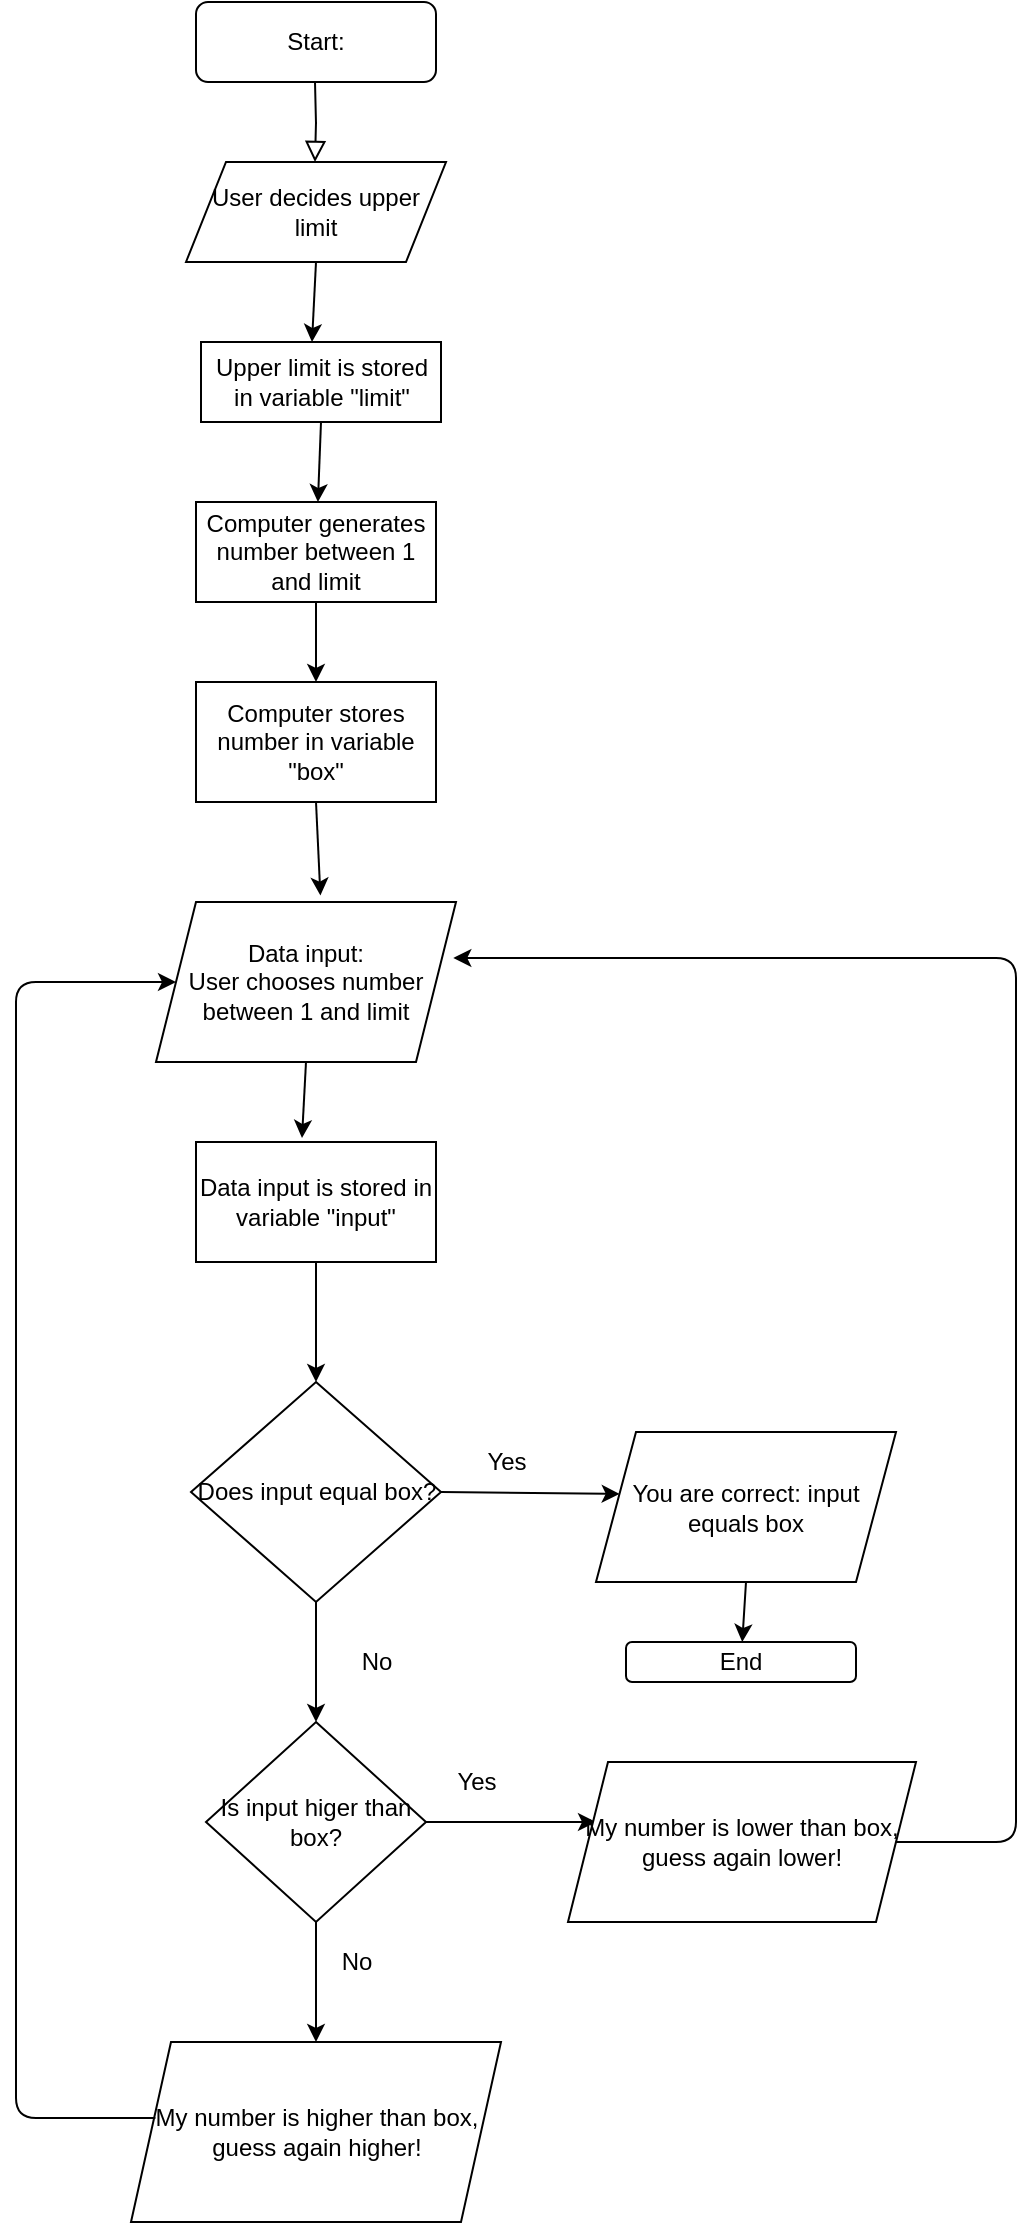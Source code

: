 <mxfile version="14.4.2" type="github"><diagram id="C5RBs43oDa-KdzZeNtuy" name="Page-1"><mxGraphModel dx="573" dy="533" grid="1" gridSize="10" guides="1" tooltips="1" connect="1" arrows="1" fold="1" page="1" pageScale="1" pageWidth="827" pageHeight="1169" math="0" shadow="0"><root><mxCell id="WIyWlLk6GJQsqaUBKTNV-0"/><mxCell id="WIyWlLk6GJQsqaUBKTNV-1" parent="WIyWlLk6GJQsqaUBKTNV-0"/><mxCell id="WIyWlLk6GJQsqaUBKTNV-2" value="" style="rounded=0;html=1;jettySize=auto;orthogonalLoop=1;fontSize=11;endArrow=block;endFill=0;endSize=8;strokeWidth=1;shadow=0;labelBackgroundColor=none;edgeStyle=orthogonalEdgeStyle;" parent="WIyWlLk6GJQsqaUBKTNV-1" edge="1"><mxGeometry relative="1" as="geometry"><mxPoint x="219.5" y="50" as="sourcePoint"/><mxPoint x="219.5" y="90" as="targetPoint"/></mxGeometry></mxCell><mxCell id="WIyWlLk6GJQsqaUBKTNV-3" value="Start:" style="rounded=1;whiteSpace=wrap;html=1;fontSize=12;glass=0;strokeWidth=1;shadow=0;" parent="WIyWlLk6GJQsqaUBKTNV-1" vertex="1"><mxGeometry x="160" y="10" width="120" height="40" as="geometry"/></mxCell><mxCell id="hFlREwVvkMzRR6rKnXI--3" value="Data input:&lt;br&gt;User chooses number between 1 and limit" style="shape=parallelogram;perimeter=parallelogramPerimeter;whiteSpace=wrap;html=1;fixedSize=1;" vertex="1" parent="WIyWlLk6GJQsqaUBKTNV-1"><mxGeometry x="140" y="460" width="150" height="80" as="geometry"/></mxCell><mxCell id="hFlREwVvkMzRR6rKnXI--1" value="Computer generates number between 1 and limit" style="rounded=0;whiteSpace=wrap;html=1;" vertex="1" parent="WIyWlLk6GJQsqaUBKTNV-1"><mxGeometry x="160" y="260" width="120" height="50" as="geometry"/></mxCell><mxCell id="hFlREwVvkMzRR6rKnXI--5" value="" style="endArrow=classic;html=1;" edge="1" parent="WIyWlLk6GJQsqaUBKTNV-1" target="hFlREwVvkMzRR6rKnXI--7"><mxGeometry width="50" height="50" relative="1" as="geometry"><mxPoint x="220" y="310" as="sourcePoint"/><mxPoint x="220" y="380" as="targetPoint"/></mxGeometry></mxCell><mxCell id="hFlREwVvkMzRR6rKnXI--7" value="Computer stores number in variable &quot;box&quot;" style="rounded=0;whiteSpace=wrap;html=1;" vertex="1" parent="WIyWlLk6GJQsqaUBKTNV-1"><mxGeometry x="160" y="350" width="120" height="60" as="geometry"/></mxCell><mxCell id="hFlREwVvkMzRR6rKnXI--8" value="" style="endArrow=classic;html=1;exitX=0.5;exitY=1;exitDx=0;exitDy=0;entryX=0.548;entryY=-0.04;entryDx=0;entryDy=0;entryPerimeter=0;" edge="1" parent="WIyWlLk6GJQsqaUBKTNV-1" source="hFlREwVvkMzRR6rKnXI--7" target="hFlREwVvkMzRR6rKnXI--3"><mxGeometry width="50" height="50" relative="1" as="geometry"><mxPoint x="270" y="460" as="sourcePoint"/><mxPoint x="320" y="410" as="targetPoint"/></mxGeometry></mxCell><mxCell id="hFlREwVvkMzRR6rKnXI--9" value="Data input is stored in variable &quot;input&quot;" style="rounded=0;whiteSpace=wrap;html=1;" vertex="1" parent="WIyWlLk6GJQsqaUBKTNV-1"><mxGeometry x="160" y="580" width="120" height="60" as="geometry"/></mxCell><mxCell id="hFlREwVvkMzRR6rKnXI--10" value="" style="endArrow=classic;html=1;exitX=0.5;exitY=1;exitDx=0;exitDy=0;" edge="1" parent="WIyWlLk6GJQsqaUBKTNV-1" source="hFlREwVvkMzRR6rKnXI--3"><mxGeometry width="50" height="50" relative="1" as="geometry"><mxPoint x="270" y="590" as="sourcePoint"/><mxPoint x="213" y="578" as="targetPoint"/></mxGeometry></mxCell><mxCell id="hFlREwVvkMzRR6rKnXI--11" value="" style="endArrow=classic;html=1;exitX=0.5;exitY=1;exitDx=0;exitDy=0;" edge="1" parent="WIyWlLk6GJQsqaUBKTNV-1" source="hFlREwVvkMzRR6rKnXI--9"><mxGeometry width="50" height="50" relative="1" as="geometry"><mxPoint x="270" y="710" as="sourcePoint"/><mxPoint x="220" y="700" as="targetPoint"/></mxGeometry></mxCell><mxCell id="hFlREwVvkMzRR6rKnXI--12" value="Does input equal box?" style="rhombus;whiteSpace=wrap;html=1;" vertex="1" parent="WIyWlLk6GJQsqaUBKTNV-1"><mxGeometry x="157.5" y="700" width="125" height="110" as="geometry"/></mxCell><mxCell id="hFlREwVvkMzRR6rKnXI--14" value="You are correct: input equals box" style="shape=parallelogram;perimeter=parallelogramPerimeter;whiteSpace=wrap;html=1;fixedSize=1;" vertex="1" parent="WIyWlLk6GJQsqaUBKTNV-1"><mxGeometry x="360" y="725" width="150" height="75" as="geometry"/></mxCell><mxCell id="hFlREwVvkMzRR6rKnXI--15" value="Yes" style="text;html=1;align=center;verticalAlign=middle;resizable=0;points=[];autosize=1;" vertex="1" parent="WIyWlLk6GJQsqaUBKTNV-1"><mxGeometry x="300" y="730" width="30" height="20" as="geometry"/></mxCell><mxCell id="hFlREwVvkMzRR6rKnXI--19" value="" style="endArrow=classic;html=1;exitX=1;exitY=0.5;exitDx=0;exitDy=0;entryX=0.079;entryY=0.413;entryDx=0;entryDy=0;entryPerimeter=0;" edge="1" parent="WIyWlLk6GJQsqaUBKTNV-1" source="hFlREwVvkMzRR6rKnXI--12" target="hFlREwVvkMzRR6rKnXI--14"><mxGeometry width="50" height="50" relative="1" as="geometry"><mxPoint x="270" y="600" as="sourcePoint"/><mxPoint x="320" y="550" as="targetPoint"/></mxGeometry></mxCell><mxCell id="hFlREwVvkMzRR6rKnXI--20" value="" style="endArrow=classic;html=1;exitX=0.5;exitY=1;exitDx=0;exitDy=0;" edge="1" parent="WIyWlLk6GJQsqaUBKTNV-1" source="hFlREwVvkMzRR6rKnXI--12"><mxGeometry width="50" height="50" relative="1" as="geometry"><mxPoint x="270" y="840" as="sourcePoint"/><mxPoint x="220" y="870" as="targetPoint"/></mxGeometry></mxCell><mxCell id="hFlREwVvkMzRR6rKnXI--24" value="No" style="text;html=1;align=center;verticalAlign=middle;resizable=0;points=[];autosize=1;" vertex="1" parent="WIyWlLk6GJQsqaUBKTNV-1"><mxGeometry x="235" y="830" width="30" height="20" as="geometry"/></mxCell><mxCell id="hFlREwVvkMzRR6rKnXI--26" value="Is input higer than box?" style="rhombus;whiteSpace=wrap;html=1;" vertex="1" parent="WIyWlLk6GJQsqaUBKTNV-1"><mxGeometry x="165" y="870" width="110" height="100" as="geometry"/></mxCell><mxCell id="hFlREwVvkMzRR6rKnXI--27" value="" style="endArrow=classic;html=1;exitX=0.5;exitY=1;exitDx=0;exitDy=0;" edge="1" parent="WIyWlLk6GJQsqaUBKTNV-1" source="hFlREwVvkMzRR6rKnXI--14" target="hFlREwVvkMzRR6rKnXI--28"><mxGeometry width="50" height="50" relative="1" as="geometry"><mxPoint x="270" y="830" as="sourcePoint"/><mxPoint x="435" y="840" as="targetPoint"/></mxGeometry></mxCell><mxCell id="hFlREwVvkMzRR6rKnXI--28" value="End" style="rounded=1;whiteSpace=wrap;html=1;" vertex="1" parent="WIyWlLk6GJQsqaUBKTNV-1"><mxGeometry x="375" y="830" width="115" height="20" as="geometry"/></mxCell><mxCell id="hFlREwVvkMzRR6rKnXI--29" value="" style="endArrow=classic;html=1;exitX=1;exitY=0.5;exitDx=0;exitDy=0;" edge="1" parent="WIyWlLk6GJQsqaUBKTNV-1" source="hFlREwVvkMzRR6rKnXI--26"><mxGeometry width="50" height="50" relative="1" as="geometry"><mxPoint x="270" y="820" as="sourcePoint"/><mxPoint x="360" y="920" as="targetPoint"/></mxGeometry></mxCell><mxCell id="hFlREwVvkMzRR6rKnXI--30" value="Yes" style="text;html=1;align=center;verticalAlign=middle;resizable=0;points=[];autosize=1;" vertex="1" parent="WIyWlLk6GJQsqaUBKTNV-1"><mxGeometry x="285" y="890" width="30" height="20" as="geometry"/></mxCell><mxCell id="hFlREwVvkMzRR6rKnXI--31" value="My number is lower than box, guess again lower!" style="shape=parallelogram;perimeter=parallelogramPerimeter;whiteSpace=wrap;html=1;fixedSize=1;" vertex="1" parent="WIyWlLk6GJQsqaUBKTNV-1"><mxGeometry x="346" y="890" width="174" height="80" as="geometry"/></mxCell><mxCell id="hFlREwVvkMzRR6rKnXI--32" value="" style="endArrow=classic;html=1;exitX=1;exitY=0.5;exitDx=0;exitDy=0;entryX=0.991;entryY=0.35;entryDx=0;entryDy=0;entryPerimeter=0;" edge="1" parent="WIyWlLk6GJQsqaUBKTNV-1" source="hFlREwVvkMzRR6rKnXI--31" target="hFlREwVvkMzRR6rKnXI--3"><mxGeometry width="50" height="50" relative="1" as="geometry"><mxPoint x="370" y="880" as="sourcePoint"/><mxPoint x="300" y="540" as="targetPoint"/><Array as="points"><mxPoint x="570" y="930"/><mxPoint x="570" y="488"/></Array></mxGeometry></mxCell><mxCell id="hFlREwVvkMzRR6rKnXI--33" value="" style="endArrow=classic;html=1;exitX=0.5;exitY=1;exitDx=0;exitDy=0;" edge="1" parent="WIyWlLk6GJQsqaUBKTNV-1" source="hFlREwVvkMzRR6rKnXI--26"><mxGeometry width="50" height="50" relative="1" as="geometry"><mxPoint x="270" y="1040" as="sourcePoint"/><mxPoint x="220" y="1030" as="targetPoint"/></mxGeometry></mxCell><mxCell id="hFlREwVvkMzRR6rKnXI--34" value="My number is higher than box, guess again higher!" style="shape=parallelogram;perimeter=parallelogramPerimeter;whiteSpace=wrap;html=1;fixedSize=1;" vertex="1" parent="WIyWlLk6GJQsqaUBKTNV-1"><mxGeometry x="127.5" y="1030" width="185" height="90" as="geometry"/></mxCell><mxCell id="hFlREwVvkMzRR6rKnXI--35" value="" style="endArrow=classic;html=1;exitX=0.066;exitY=0.422;exitDx=0;exitDy=0;exitPerimeter=0;entryX=0;entryY=0.5;entryDx=0;entryDy=0;" edge="1" parent="WIyWlLk6GJQsqaUBKTNV-1" source="hFlREwVvkMzRR6rKnXI--34" target="hFlREwVvkMzRR6rKnXI--3"><mxGeometry width="50" height="50" relative="1" as="geometry"><mxPoint x="270" y="1110" as="sourcePoint"/><mxPoint x="100" y="830" as="targetPoint"/><Array as="points"><mxPoint x="70" y="1068"/><mxPoint x="70" y="500"/></Array></mxGeometry></mxCell><mxCell id="hFlREwVvkMzRR6rKnXI--36" value="No" style="text;html=1;align=center;verticalAlign=middle;resizable=0;points=[];autosize=1;" vertex="1" parent="WIyWlLk6GJQsqaUBKTNV-1"><mxGeometry x="225" y="980" width="30" height="20" as="geometry"/></mxCell><mxCell id="hFlREwVvkMzRR6rKnXI--37" value="User decides upper limit" style="shape=parallelogram;perimeter=parallelogramPerimeter;whiteSpace=wrap;html=1;fixedSize=1;" vertex="1" parent="WIyWlLk6GJQsqaUBKTNV-1"><mxGeometry x="155" y="90" width="130" height="50" as="geometry"/></mxCell><mxCell id="hFlREwVvkMzRR6rKnXI--38" value="" style="endArrow=classic;html=1;exitX=0.5;exitY=1;exitDx=0;exitDy=0;" edge="1" parent="WIyWlLk6GJQsqaUBKTNV-1" source="hFlREwVvkMzRR6rKnXI--37"><mxGeometry width="50" height="50" relative="1" as="geometry"><mxPoint x="270" y="260" as="sourcePoint"/><mxPoint x="218" y="180" as="targetPoint"/></mxGeometry></mxCell><mxCell id="hFlREwVvkMzRR6rKnXI--39" value="Upper limit is stored in variable &quot;limit&quot;" style="rounded=0;whiteSpace=wrap;html=1;" vertex="1" parent="WIyWlLk6GJQsqaUBKTNV-1"><mxGeometry x="162.5" y="180" width="120" height="40" as="geometry"/></mxCell><mxCell id="hFlREwVvkMzRR6rKnXI--42" value="" style="endArrow=classic;html=1;exitX=0.5;exitY=1;exitDx=0;exitDy=0;" edge="1" parent="WIyWlLk6GJQsqaUBKTNV-1" source="hFlREwVvkMzRR6rKnXI--39" target="hFlREwVvkMzRR6rKnXI--1"><mxGeometry width="50" height="50" relative="1" as="geometry"><mxPoint x="210" y="220" as="sourcePoint"/><mxPoint x="320" y="210" as="targetPoint"/></mxGeometry></mxCell></root></mxGraphModel></diagram></mxfile>